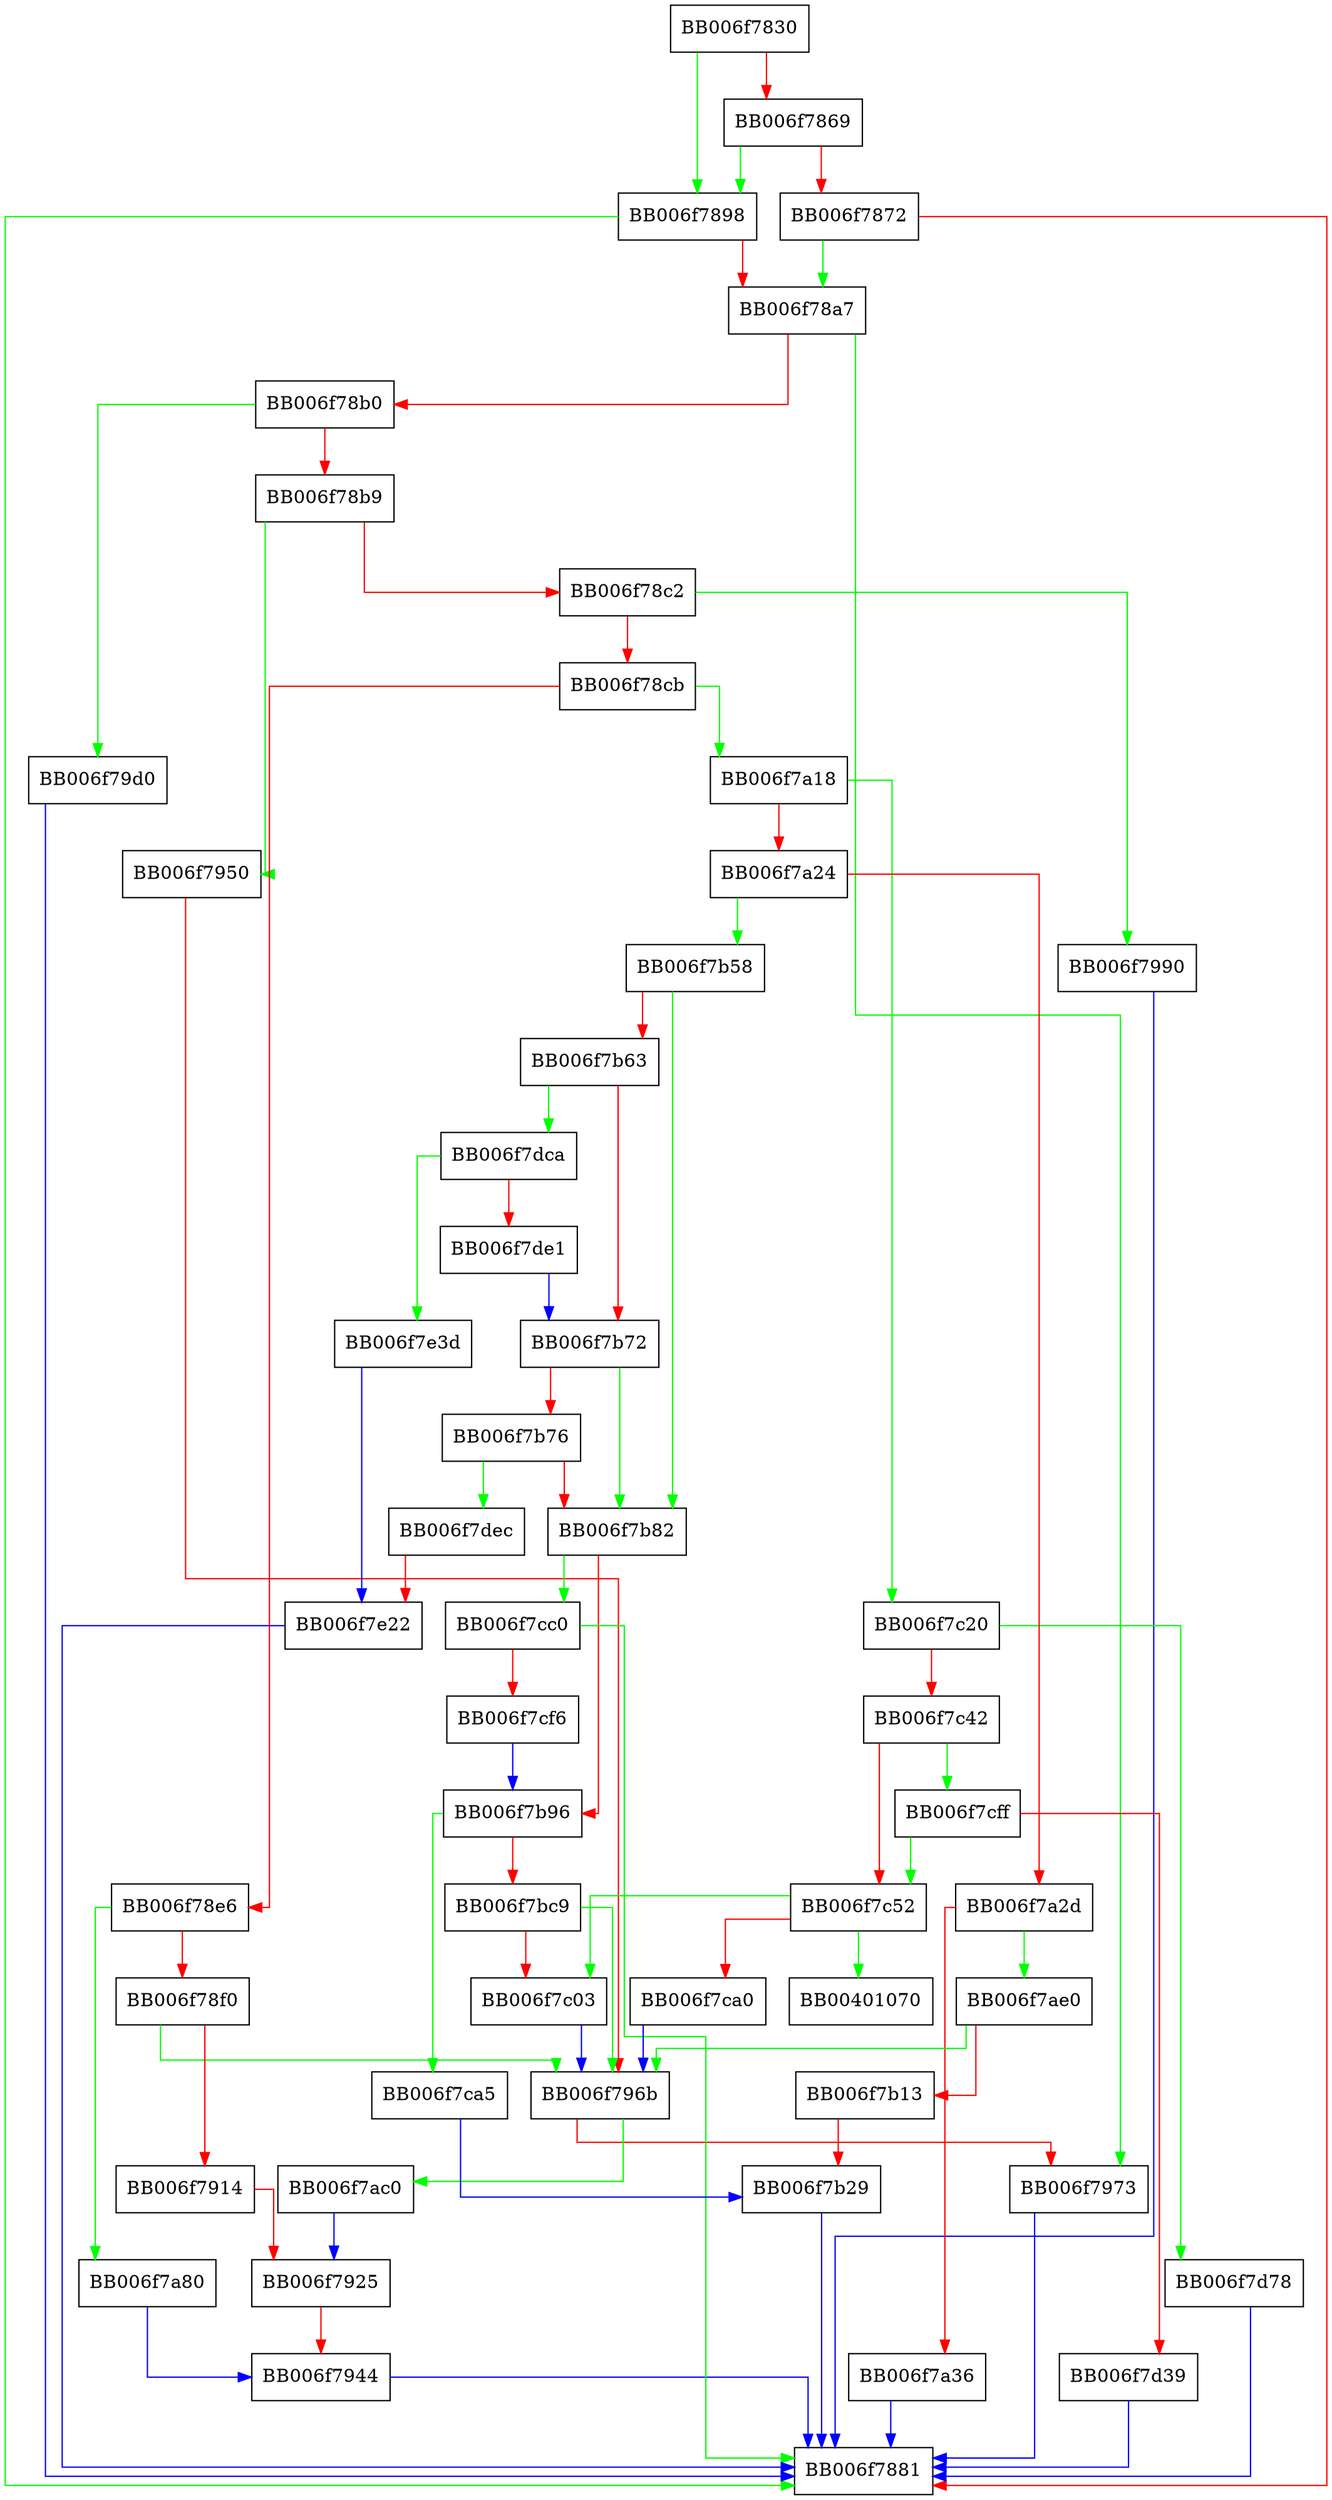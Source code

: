 digraph rsa_sign_directly {
  node [shape="box"];
  graph [splines=ortho];
  BB006f7830 -> BB006f7898 [color="green"];
  BB006f7830 -> BB006f7869 [color="red"];
  BB006f7869 -> BB006f7898 [color="green"];
  BB006f7869 -> BB006f7872 [color="red"];
  BB006f7872 -> BB006f78a7 [color="green"];
  BB006f7872 -> BB006f7881 [color="red"];
  BB006f7898 -> BB006f7881 [color="green"];
  BB006f7898 -> BB006f78a7 [color="red"];
  BB006f78a7 -> BB006f7973 [color="green"];
  BB006f78a7 -> BB006f78b0 [color="red"];
  BB006f78b0 -> BB006f79d0 [color="green"];
  BB006f78b0 -> BB006f78b9 [color="red"];
  BB006f78b9 -> BB006f7950 [color="green"];
  BB006f78b9 -> BB006f78c2 [color="red"];
  BB006f78c2 -> BB006f7990 [color="green"];
  BB006f78c2 -> BB006f78cb [color="red"];
  BB006f78cb -> BB006f7a18 [color="green"];
  BB006f78cb -> BB006f78e6 [color="red"];
  BB006f78e6 -> BB006f7a80 [color="green"];
  BB006f78e6 -> BB006f78f0 [color="red"];
  BB006f78f0 -> BB006f796b [color="green"];
  BB006f78f0 -> BB006f7914 [color="red"];
  BB006f7914 -> BB006f7925 [color="red"];
  BB006f7925 -> BB006f7944 [color="red"];
  BB006f7944 -> BB006f7881 [color="blue"];
  BB006f7950 -> BB006f796b [color="red"];
  BB006f796b -> BB006f7ac0 [color="green"];
  BB006f796b -> BB006f7973 [color="red"];
  BB006f7973 -> BB006f7881 [color="blue"];
  BB006f7990 -> BB006f7881 [color="blue"];
  BB006f79d0 -> BB006f7881 [color="blue"];
  BB006f7a18 -> BB006f7c20 [color="green"];
  BB006f7a18 -> BB006f7a24 [color="red"];
  BB006f7a24 -> BB006f7b58 [color="green"];
  BB006f7a24 -> BB006f7a2d [color="red"];
  BB006f7a2d -> BB006f7ae0 [color="green"];
  BB006f7a2d -> BB006f7a36 [color="red"];
  BB006f7a36 -> BB006f7881 [color="blue"];
  BB006f7a80 -> BB006f7944 [color="blue"];
  BB006f7ac0 -> BB006f7925 [color="blue"];
  BB006f7ae0 -> BB006f796b [color="green"];
  BB006f7ae0 -> BB006f7b13 [color="red"];
  BB006f7b13 -> BB006f7b29 [color="red"];
  BB006f7b29 -> BB006f7881 [color="blue"];
  BB006f7b58 -> BB006f7b82 [color="green"];
  BB006f7b58 -> BB006f7b63 [color="red"];
  BB006f7b63 -> BB006f7dca [color="green"];
  BB006f7b63 -> BB006f7b72 [color="red"];
  BB006f7b72 -> BB006f7b82 [color="green"];
  BB006f7b72 -> BB006f7b76 [color="red"];
  BB006f7b76 -> BB006f7dec [color="green"];
  BB006f7b76 -> BB006f7b82 [color="red"];
  BB006f7b82 -> BB006f7cc0 [color="green"];
  BB006f7b82 -> BB006f7b96 [color="red"];
  BB006f7b96 -> BB006f7ca5 [color="green"];
  BB006f7b96 -> BB006f7bc9 [color="red"];
  BB006f7bc9 -> BB006f796b [color="green"];
  BB006f7bc9 -> BB006f7c03 [color="red"];
  BB006f7c03 -> BB006f796b [color="blue"];
  BB006f7c20 -> BB006f7d78 [color="green"];
  BB006f7c20 -> BB006f7c42 [color="red"];
  BB006f7c42 -> BB006f7cff [color="green"];
  BB006f7c42 -> BB006f7c52 [color="red"];
  BB006f7c52 -> BB00401070 [color="green"];
  BB006f7c52 -> BB006f7c03 [color="green"];
  BB006f7c52 -> BB006f7ca0 [color="red"];
  BB006f7ca0 -> BB006f796b [color="blue"];
  BB006f7ca5 -> BB006f7b29 [color="blue"];
  BB006f7cc0 -> BB006f7881 [color="green"];
  BB006f7cc0 -> BB006f7cf6 [color="red"];
  BB006f7cf6 -> BB006f7b96 [color="blue"];
  BB006f7cff -> BB006f7c52 [color="green"];
  BB006f7cff -> BB006f7d39 [color="red"];
  BB006f7d39 -> BB006f7881 [color="blue"];
  BB006f7d78 -> BB006f7881 [color="blue"];
  BB006f7dca -> BB006f7e3d [color="green"];
  BB006f7dca -> BB006f7de1 [color="red"];
  BB006f7de1 -> BB006f7b72 [color="blue"];
  BB006f7dec -> BB006f7e22 [color="red"];
  BB006f7e22 -> BB006f7881 [color="blue"];
  BB006f7e3d -> BB006f7e22 [color="blue"];
}